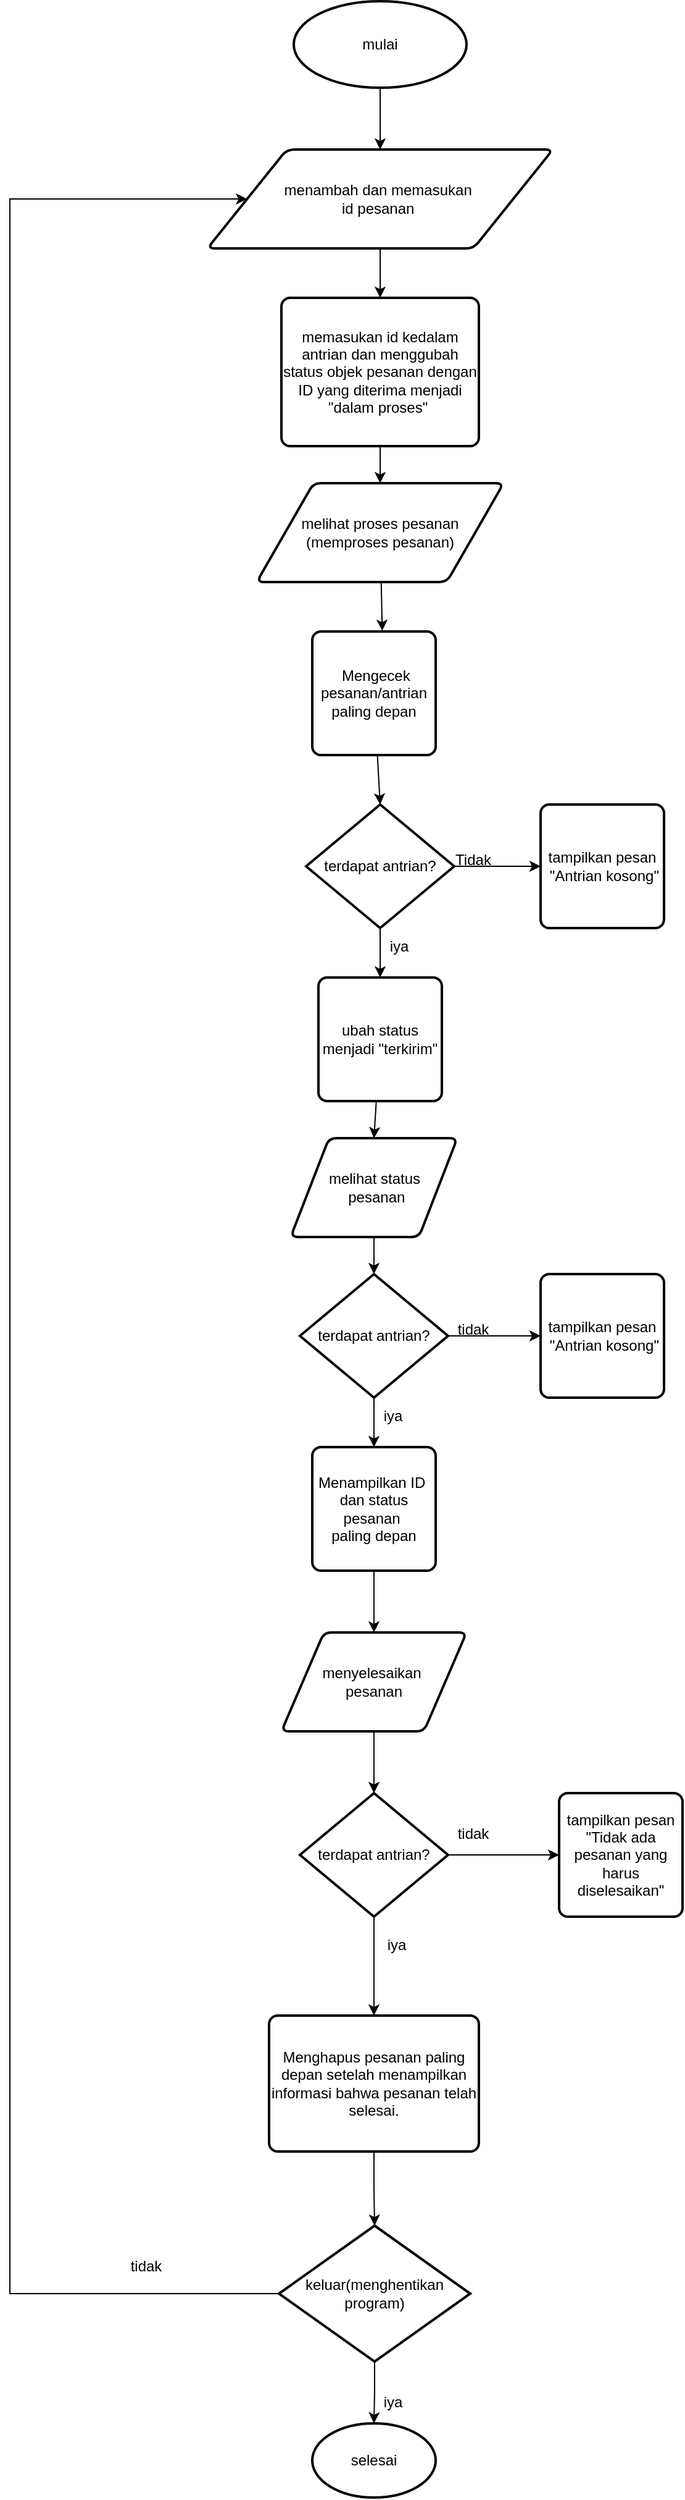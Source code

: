 <mxfile version="24.7.17">
  <diagram name="Halaman-1" id="aCdSIoyGZyg0aapa_b-c">
    <mxGraphModel dx="934" dy="494" grid="1" gridSize="10" guides="1" tooltips="1" connect="1" arrows="1" fold="1" page="1" pageScale="1" pageWidth="850" pageHeight="1100" math="0" shadow="0">
      <root>
        <mxCell id="0" />
        <mxCell id="1" parent="0" />
        <mxCell id="twHCCxjceD1nfkposxcJ-34" style="edgeStyle=orthogonalEdgeStyle;rounded=0;orthogonalLoop=1;jettySize=auto;html=1;entryX=0.5;entryY=0;entryDx=0;entryDy=0;" edge="1" parent="1" source="twHCCxjceD1nfkposxcJ-1" target="twHCCxjceD1nfkposxcJ-2">
          <mxGeometry relative="1" as="geometry" />
        </mxCell>
        <mxCell id="twHCCxjceD1nfkposxcJ-1" value="mulai" style="strokeWidth=2;html=1;shape=mxgraph.flowchart.start_1;whiteSpace=wrap;" vertex="1" parent="1">
          <mxGeometry x="360" y="170" width="140" height="70" as="geometry" />
        </mxCell>
        <mxCell id="twHCCxjceD1nfkposxcJ-35" style="edgeStyle=orthogonalEdgeStyle;rounded=0;orthogonalLoop=1;jettySize=auto;html=1;" edge="1" parent="1" source="twHCCxjceD1nfkposxcJ-2" target="twHCCxjceD1nfkposxcJ-3">
          <mxGeometry relative="1" as="geometry" />
        </mxCell>
        <mxCell id="twHCCxjceD1nfkposxcJ-2" value="menambah dan&amp;nbsp;&lt;span style=&quot;background-color: initial;&quot;&gt;memasukan&amp;nbsp;&lt;/span&gt;&lt;div&gt;&lt;span style=&quot;background-color: initial;&quot;&gt;id pesanan&amp;nbsp;&lt;/span&gt;&lt;/div&gt;" style="shape=parallelogram;html=1;strokeWidth=2;perimeter=parallelogramPerimeter;whiteSpace=wrap;rounded=1;arcSize=12;size=0.23;" vertex="1" parent="1">
          <mxGeometry x="290" y="290" width="280" height="80" as="geometry" />
        </mxCell>
        <mxCell id="twHCCxjceD1nfkposxcJ-36" style="edgeStyle=orthogonalEdgeStyle;rounded=0;orthogonalLoop=1;jettySize=auto;html=1;entryX=0.5;entryY=0;entryDx=0;entryDy=0;" edge="1" parent="1" source="twHCCxjceD1nfkposxcJ-3" target="twHCCxjceD1nfkposxcJ-4">
          <mxGeometry relative="1" as="geometry" />
        </mxCell>
        <mxCell id="twHCCxjceD1nfkposxcJ-3" value="memasukan id kedalam antrian dan menggubah status objek pesanan dengan ID yang diterima menjadi &quot;dalam proses&quot;&amp;nbsp;" style="rounded=1;whiteSpace=wrap;html=1;absoluteArcSize=1;arcSize=14;strokeWidth=2;" vertex="1" parent="1">
          <mxGeometry x="350" y="410" width="160" height="120" as="geometry" />
        </mxCell>
        <mxCell id="twHCCxjceD1nfkposxcJ-4" value="&lt;span style=&quot;text-wrap: nowrap;&quot;&gt;melihat&amp;nbsp;&lt;/span&gt;&lt;span style=&quot;text-wrap: nowrap; background-color: initial;&quot;&gt;proses pesanan&lt;/span&gt;&lt;div style=&quot;text-wrap: nowrap;&quot;&gt;(memproses pesanan)&lt;/div&gt;" style="shape=parallelogram;html=1;strokeWidth=2;perimeter=parallelogramPerimeter;whiteSpace=wrap;rounded=1;arcSize=12;size=0.23;" vertex="1" parent="1">
          <mxGeometry x="330" y="560" width="200" height="80" as="geometry" />
        </mxCell>
        <mxCell id="twHCCxjceD1nfkposxcJ-8" value="&amp;nbsp;Mengecek pesanan/antrian paling depan" style="rounded=1;whiteSpace=wrap;html=1;absoluteArcSize=1;arcSize=14;strokeWidth=2;" vertex="1" parent="1">
          <mxGeometry x="375" y="680" width="100" height="100" as="geometry" />
        </mxCell>
        <mxCell id="twHCCxjceD1nfkposxcJ-18" value="melihat status&lt;div&gt;&amp;nbsp;pesanan&lt;/div&gt;" style="shape=parallelogram;html=1;strokeWidth=2;perimeter=parallelogramPerimeter;whiteSpace=wrap;rounded=1;arcSize=12;size=0.23;" vertex="1" parent="1">
          <mxGeometry x="357.5" y="1090" width="135" height="80" as="geometry" />
        </mxCell>
        <mxCell id="twHCCxjceD1nfkposxcJ-55" style="edgeStyle=orthogonalEdgeStyle;rounded=0;orthogonalLoop=1;jettySize=auto;html=1;" edge="1" parent="1" source="twHCCxjceD1nfkposxcJ-23" target="twHCCxjceD1nfkposxcJ-29">
          <mxGeometry relative="1" as="geometry" />
        </mxCell>
        <mxCell id="twHCCxjceD1nfkposxcJ-23" value="menyelesaikan&amp;nbsp;&lt;div&gt;pesanan&lt;/div&gt;" style="shape=parallelogram;html=1;strokeWidth=2;perimeter=parallelogramPerimeter;whiteSpace=wrap;rounded=1;arcSize=12;size=0.23;" vertex="1" parent="1">
          <mxGeometry x="350" y="1490" width="150" height="80" as="geometry" />
        </mxCell>
        <mxCell id="twHCCxjceD1nfkposxcJ-59" style="edgeStyle=orthogonalEdgeStyle;rounded=0;orthogonalLoop=1;jettySize=auto;html=1;entryX=0;entryY=0.5;entryDx=0;entryDy=0;" edge="1" parent="1" source="twHCCxjceD1nfkposxcJ-31" target="twHCCxjceD1nfkposxcJ-2">
          <mxGeometry relative="1" as="geometry">
            <Array as="points">
              <mxPoint x="130" y="2025" />
              <mxPoint x="130" y="330" />
            </Array>
          </mxGeometry>
        </mxCell>
        <mxCell id="twHCCxjceD1nfkposxcJ-31" value="keluar(menghentikan program)" style="strokeWidth=2;html=1;shape=mxgraph.flowchart.decision;whiteSpace=wrap;" vertex="1" parent="1">
          <mxGeometry x="348" y="1970" width="155" height="110" as="geometry" />
        </mxCell>
        <mxCell id="twHCCxjceD1nfkposxcJ-32" value="selesai" style="strokeWidth=2;html=1;shape=mxgraph.flowchart.start_1;whiteSpace=wrap;" vertex="1" parent="1">
          <mxGeometry x="375" y="2130" width="100" height="60" as="geometry" />
        </mxCell>
        <mxCell id="twHCCxjceD1nfkposxcJ-37" style="rounded=0;orthogonalLoop=1;jettySize=auto;html=1;entryX=0.567;entryY=-0.006;entryDx=0;entryDy=0;entryPerimeter=0;" edge="1" parent="1" source="twHCCxjceD1nfkposxcJ-4" target="twHCCxjceD1nfkposxcJ-8">
          <mxGeometry relative="1" as="geometry" />
        </mxCell>
        <mxCell id="twHCCxjceD1nfkposxcJ-40" value="" style="group" vertex="1" connectable="0" parent="1">
          <mxGeometry x="370" y="820" width="290" height="240" as="geometry" />
        </mxCell>
        <mxCell id="twHCCxjceD1nfkposxcJ-11" style="edgeStyle=orthogonalEdgeStyle;rounded=0;orthogonalLoop=1;jettySize=auto;html=1;" edge="1" parent="twHCCxjceD1nfkposxcJ-40" source="twHCCxjceD1nfkposxcJ-9">
          <mxGeometry relative="1" as="geometry">
            <mxPoint x="190" y="50" as="targetPoint" />
          </mxGeometry>
        </mxCell>
        <mxCell id="twHCCxjceD1nfkposxcJ-38" style="edgeStyle=orthogonalEdgeStyle;rounded=0;orthogonalLoop=1;jettySize=auto;html=1;" edge="1" parent="twHCCxjceD1nfkposxcJ-40" source="twHCCxjceD1nfkposxcJ-9" target="twHCCxjceD1nfkposxcJ-27">
          <mxGeometry relative="1" as="geometry" />
        </mxCell>
        <mxCell id="twHCCxjceD1nfkposxcJ-9" value="terdapat antrian?" style="strokeWidth=2;html=1;shape=mxgraph.flowchart.decision;whiteSpace=wrap;" vertex="1" parent="twHCCxjceD1nfkposxcJ-40">
          <mxGeometry width="120" height="100" as="geometry" />
        </mxCell>
        <mxCell id="twHCCxjceD1nfkposxcJ-13" value="Tidak" style="text;html=1;align=center;verticalAlign=middle;resizable=0;points=[];autosize=1;strokeColor=none;fillColor=none;" vertex="1" parent="twHCCxjceD1nfkposxcJ-40">
          <mxGeometry x="110" y="30" width="50" height="30" as="geometry" />
        </mxCell>
        <mxCell id="twHCCxjceD1nfkposxcJ-26" value="&lt;span style=&quot;text-wrap: nowrap;&quot;&gt;tampilkan pesan&lt;/span&gt;&lt;div style=&quot;text-wrap: nowrap;&quot;&gt;&amp;nbsp;&quot;Antrian kosong&quot;&lt;/div&gt;" style="rounded=1;whiteSpace=wrap;html=1;absoluteArcSize=1;arcSize=14;strokeWidth=2;" vertex="1" parent="twHCCxjceD1nfkposxcJ-40">
          <mxGeometry x="190" width="100" height="100" as="geometry" />
        </mxCell>
        <mxCell id="twHCCxjceD1nfkposxcJ-27" value="ubah status menjadi &quot;terkirim&quot;" style="rounded=1;whiteSpace=wrap;html=1;absoluteArcSize=1;arcSize=14;strokeWidth=2;" vertex="1" parent="twHCCxjceD1nfkposxcJ-40">
          <mxGeometry x="10" y="140" width="100" height="100" as="geometry" />
        </mxCell>
        <mxCell id="twHCCxjceD1nfkposxcJ-39" value="iya" style="text;html=1;align=center;verticalAlign=middle;resizable=0;points=[];autosize=1;strokeColor=none;fillColor=none;" vertex="1" parent="twHCCxjceD1nfkposxcJ-40">
          <mxGeometry x="55" y="100" width="40" height="30" as="geometry" />
        </mxCell>
        <mxCell id="twHCCxjceD1nfkposxcJ-41" style="rounded=0;orthogonalLoop=1;jettySize=auto;html=1;entryX=0.5;entryY=0;entryDx=0;entryDy=0;entryPerimeter=0;" edge="1" parent="1" source="twHCCxjceD1nfkposxcJ-8" target="twHCCxjceD1nfkposxcJ-9">
          <mxGeometry relative="1" as="geometry" />
        </mxCell>
        <mxCell id="twHCCxjceD1nfkposxcJ-42" style="rounded=0;orthogonalLoop=1;jettySize=auto;html=1;entryX=0.5;entryY=0;entryDx=0;entryDy=0;" edge="1" parent="1" source="twHCCxjceD1nfkposxcJ-27" target="twHCCxjceD1nfkposxcJ-18">
          <mxGeometry relative="1" as="geometry" />
        </mxCell>
        <mxCell id="twHCCxjceD1nfkposxcJ-47" value="" style="group" vertex="1" connectable="0" parent="1">
          <mxGeometry x="365" y="1200" width="295" height="240" as="geometry" />
        </mxCell>
        <mxCell id="twHCCxjceD1nfkposxcJ-43" style="rounded=0;orthogonalLoop=1;jettySize=auto;html=1;" edge="1" parent="twHCCxjceD1nfkposxcJ-47" source="twHCCxjceD1nfkposxcJ-20" target="twHCCxjceD1nfkposxcJ-25">
          <mxGeometry relative="1" as="geometry" />
        </mxCell>
        <mxCell id="twHCCxjceD1nfkposxcJ-44" style="rounded=0;orthogonalLoop=1;jettySize=auto;html=1;entryX=0.5;entryY=0;entryDx=0;entryDy=0;" edge="1" parent="twHCCxjceD1nfkposxcJ-47" source="twHCCxjceD1nfkposxcJ-20" target="twHCCxjceD1nfkposxcJ-24">
          <mxGeometry relative="1" as="geometry" />
        </mxCell>
        <mxCell id="twHCCxjceD1nfkposxcJ-20" value="terdapat antrian?" style="strokeWidth=2;html=1;shape=mxgraph.flowchart.decision;whiteSpace=wrap;" vertex="1" parent="twHCCxjceD1nfkposxcJ-47">
          <mxGeometry width="120" height="100" as="geometry" />
        </mxCell>
        <mxCell id="twHCCxjceD1nfkposxcJ-24" value="Menampilkan ID&amp;nbsp;&lt;div&gt;dan status pesanan&amp;nbsp;&lt;/div&gt;&lt;div&gt;paling depan&lt;/div&gt;" style="rounded=1;whiteSpace=wrap;html=1;absoluteArcSize=1;arcSize=14;strokeWidth=2;" vertex="1" parent="twHCCxjceD1nfkposxcJ-47">
          <mxGeometry x="10" y="140" width="100" height="100" as="geometry" />
        </mxCell>
        <mxCell id="twHCCxjceD1nfkposxcJ-25" value="&lt;span style=&quot;text-wrap: nowrap;&quot;&gt;tampilkan pesan&lt;/span&gt;&lt;div style=&quot;text-wrap: nowrap;&quot;&gt;&amp;nbsp;&quot;Antrian kosong&quot;&lt;/div&gt;" style="rounded=1;whiteSpace=wrap;html=1;absoluteArcSize=1;arcSize=14;strokeWidth=2;" vertex="1" parent="twHCCxjceD1nfkposxcJ-47">
          <mxGeometry x="195" width="100" height="100" as="geometry" />
        </mxCell>
        <mxCell id="twHCCxjceD1nfkposxcJ-45" value="tidak" style="text;html=1;align=center;verticalAlign=middle;resizable=0;points=[];autosize=1;strokeColor=none;fillColor=none;" vertex="1" parent="twHCCxjceD1nfkposxcJ-47">
          <mxGeometry x="115" y="30" width="50" height="30" as="geometry" />
        </mxCell>
        <mxCell id="twHCCxjceD1nfkposxcJ-46" value="iya" style="text;html=1;align=center;verticalAlign=middle;resizable=0;points=[];autosize=1;strokeColor=none;fillColor=none;" vertex="1" parent="twHCCxjceD1nfkposxcJ-47">
          <mxGeometry x="55" y="100" width="40" height="30" as="geometry" />
        </mxCell>
        <mxCell id="twHCCxjceD1nfkposxcJ-48" style="rounded=0;orthogonalLoop=1;jettySize=auto;html=1;entryX=0.5;entryY=0;entryDx=0;entryDy=0;entryPerimeter=0;" edge="1" parent="1" source="twHCCxjceD1nfkposxcJ-18" target="twHCCxjceD1nfkposxcJ-20">
          <mxGeometry relative="1" as="geometry" />
        </mxCell>
        <mxCell id="twHCCxjceD1nfkposxcJ-49" style="edgeStyle=orthogonalEdgeStyle;rounded=0;orthogonalLoop=1;jettySize=auto;html=1;" edge="1" parent="1" source="twHCCxjceD1nfkposxcJ-24" target="twHCCxjceD1nfkposxcJ-23">
          <mxGeometry relative="1" as="geometry" />
        </mxCell>
        <mxCell id="twHCCxjceD1nfkposxcJ-54" value="" style="group" vertex="1" connectable="0" parent="1">
          <mxGeometry x="340" y="1620" width="335" height="290" as="geometry" />
        </mxCell>
        <mxCell id="twHCCxjceD1nfkposxcJ-19" value="Menghapus pesanan paling depan&amp;nbsp;setelah menampilkan informasi bahwa pesanan telah selesai." style="rounded=1;whiteSpace=wrap;html=1;absoluteArcSize=1;arcSize=14;strokeWidth=2;" vertex="1" parent="twHCCxjceD1nfkposxcJ-54">
          <mxGeometry y="180" width="170" height="110" as="geometry" />
        </mxCell>
        <mxCell id="twHCCxjceD1nfkposxcJ-50" style="edgeStyle=orthogonalEdgeStyle;rounded=0;orthogonalLoop=1;jettySize=auto;html=1;" edge="1" parent="twHCCxjceD1nfkposxcJ-54" source="twHCCxjceD1nfkposxcJ-29" target="twHCCxjceD1nfkposxcJ-30">
          <mxGeometry relative="1" as="geometry" />
        </mxCell>
        <mxCell id="twHCCxjceD1nfkposxcJ-51" style="edgeStyle=orthogonalEdgeStyle;rounded=0;orthogonalLoop=1;jettySize=auto;html=1;" edge="1" parent="twHCCxjceD1nfkposxcJ-54" source="twHCCxjceD1nfkposxcJ-29" target="twHCCxjceD1nfkposxcJ-19">
          <mxGeometry relative="1" as="geometry" />
        </mxCell>
        <mxCell id="twHCCxjceD1nfkposxcJ-29" value="terdapat antrian?" style="strokeWidth=2;html=1;shape=mxgraph.flowchart.decision;whiteSpace=wrap;" vertex="1" parent="twHCCxjceD1nfkposxcJ-54">
          <mxGeometry x="25" width="120" height="100" as="geometry" />
        </mxCell>
        <mxCell id="twHCCxjceD1nfkposxcJ-30" value="tampilkan pesan &quot;Tidak ada pesanan yang harus diselesaikan&quot;" style="rounded=1;whiteSpace=wrap;html=1;absoluteArcSize=1;arcSize=14;strokeWidth=2;" vertex="1" parent="twHCCxjceD1nfkposxcJ-54">
          <mxGeometry x="235" width="100" height="100" as="geometry" />
        </mxCell>
        <mxCell id="twHCCxjceD1nfkposxcJ-52" value="tidak" style="text;html=1;align=center;verticalAlign=middle;resizable=0;points=[];autosize=1;strokeColor=none;fillColor=none;" vertex="1" parent="twHCCxjceD1nfkposxcJ-54">
          <mxGeometry x="140" y="18" width="50" height="30" as="geometry" />
        </mxCell>
        <mxCell id="twHCCxjceD1nfkposxcJ-53" value="iya" style="text;html=1;align=center;verticalAlign=middle;resizable=0;points=[];autosize=1;strokeColor=none;fillColor=none;" vertex="1" parent="twHCCxjceD1nfkposxcJ-54">
          <mxGeometry x="82.5" y="108" width="40" height="30" as="geometry" />
        </mxCell>
        <mxCell id="twHCCxjceD1nfkposxcJ-56" style="edgeStyle=orthogonalEdgeStyle;rounded=0;orthogonalLoop=1;jettySize=auto;html=1;entryX=0.5;entryY=0;entryDx=0;entryDy=0;entryPerimeter=0;" edge="1" parent="1" source="twHCCxjceD1nfkposxcJ-19" target="twHCCxjceD1nfkposxcJ-31">
          <mxGeometry relative="1" as="geometry" />
        </mxCell>
        <mxCell id="twHCCxjceD1nfkposxcJ-57" style="edgeStyle=orthogonalEdgeStyle;rounded=0;orthogonalLoop=1;jettySize=auto;html=1;entryX=0.5;entryY=0;entryDx=0;entryDy=0;entryPerimeter=0;" edge="1" parent="1" source="twHCCxjceD1nfkposxcJ-31" target="twHCCxjceD1nfkposxcJ-32">
          <mxGeometry relative="1" as="geometry" />
        </mxCell>
        <mxCell id="twHCCxjceD1nfkposxcJ-58" value="iya" style="text;html=1;align=center;verticalAlign=middle;resizable=0;points=[];autosize=1;strokeColor=none;fillColor=none;" vertex="1" parent="1">
          <mxGeometry x="420" y="2098" width="40" height="30" as="geometry" />
        </mxCell>
        <mxCell id="twHCCxjceD1nfkposxcJ-60" value="tidak" style="text;html=1;align=center;verticalAlign=middle;resizable=0;points=[];autosize=1;strokeColor=none;fillColor=none;" vertex="1" parent="1">
          <mxGeometry x="215" y="1988" width="50" height="30" as="geometry" />
        </mxCell>
      </root>
    </mxGraphModel>
  </diagram>
</mxfile>
